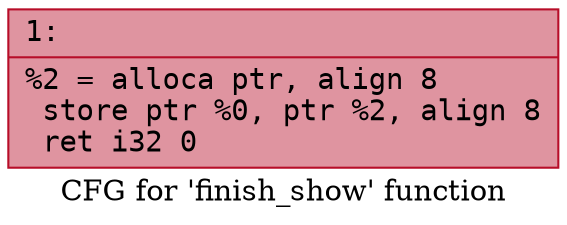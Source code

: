 digraph "CFG for 'finish_show' function" {
	label="CFG for 'finish_show' function";

	Node0x600003fb4b40 [shape=record,color="#b70d28ff", style=filled, fillcolor="#b70d2870" fontname="Courier",label="{1:\l|  %2 = alloca ptr, align 8\l  store ptr %0, ptr %2, align 8\l  ret i32 0\l}"];
}
